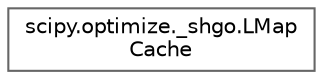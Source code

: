 digraph "Graphical Class Hierarchy"
{
 // LATEX_PDF_SIZE
  bgcolor="transparent";
  edge [fontname=Helvetica,fontsize=10,labelfontname=Helvetica,labelfontsize=10];
  node [fontname=Helvetica,fontsize=10,shape=box,height=0.2,width=0.4];
  rankdir="LR";
  Node0 [id="Node000000",label="scipy.optimize._shgo.LMap\lCache",height=0.2,width=0.4,color="grey40", fillcolor="white", style="filled",URL="$d1/d49/classscipy_1_1optimize_1_1__shgo_1_1LMapCache.html",tooltip=" "];
}
